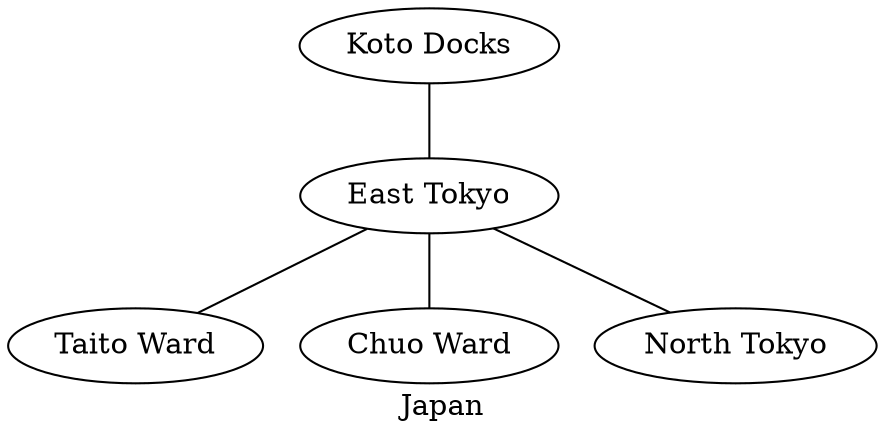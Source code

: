 graph cluster_japan {
        label = "Japan"
        style = "filled"
        color = "lightgrey"

        "Koto Docks" -- "East Tokyo"

        "East Tokyo" -- "Taito Ward"
        "East Tokyo" -- "Chuo Ward"
        "East Tokyo" -- "North Tokyo"
}
